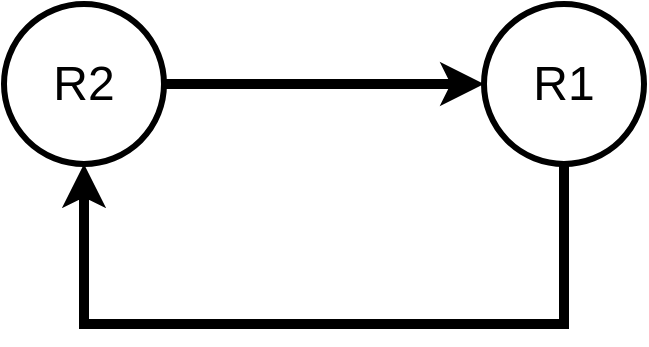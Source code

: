 <mxfile version="14.6.13" type="device"><diagram id="M_V8Fia1UnhVYkSzvbVR" name="第 1 页"><mxGraphModel dx="593" dy="347" grid="1" gridSize="10" guides="1" tooltips="1" connect="1" arrows="1" fold="1" page="1" pageScale="1" pageWidth="827" pageHeight="1169" math="0" shadow="0"><root><mxCell id="0"/><mxCell id="1" parent="0"/><mxCell id="c-NPa6nbUTQ7GwdQx8Gg-5" style="edgeStyle=orthogonalEdgeStyle;rounded=0;orthogonalLoop=1;jettySize=auto;html=1;entryX=0;entryY=0.5;entryDx=0;entryDy=0;strokeWidth=5;fontSize=24;" edge="1" parent="1" source="c-NPa6nbUTQ7GwdQx8Gg-2" target="c-NPa6nbUTQ7GwdQx8Gg-3"><mxGeometry relative="1" as="geometry"/></mxCell><mxCell id="c-NPa6nbUTQ7GwdQx8Gg-2" value="R2" style="ellipse;whiteSpace=wrap;html=1;aspect=fixed;fontSize=24;strokeWidth=3;" vertex="1" parent="1"><mxGeometry x="360" y="240" width="80" height="80" as="geometry"/></mxCell><mxCell id="c-NPa6nbUTQ7GwdQx8Gg-9" style="rounded=0;orthogonalLoop=1;jettySize=auto;html=1;fontSize=24;strokeWidth=5;edgeStyle=orthogonalEdgeStyle;entryX=0.5;entryY=1;entryDx=0;entryDy=0;" edge="1" parent="1" source="c-NPa6nbUTQ7GwdQx8Gg-3" target="c-NPa6nbUTQ7GwdQx8Gg-2"><mxGeometry relative="1" as="geometry"><mxPoint x="400" y="400" as="targetPoint"/><Array as="points"><mxPoint x="640" y="400"/><mxPoint x="400" y="400"/></Array></mxGeometry></mxCell><mxCell id="c-NPa6nbUTQ7GwdQx8Gg-3" value="R1" style="ellipse;whiteSpace=wrap;html=1;aspect=fixed;fontSize=24;strokeWidth=3;" vertex="1" parent="1"><mxGeometry x="600" y="240" width="80" height="80" as="geometry"/></mxCell></root></mxGraphModel></diagram></mxfile>